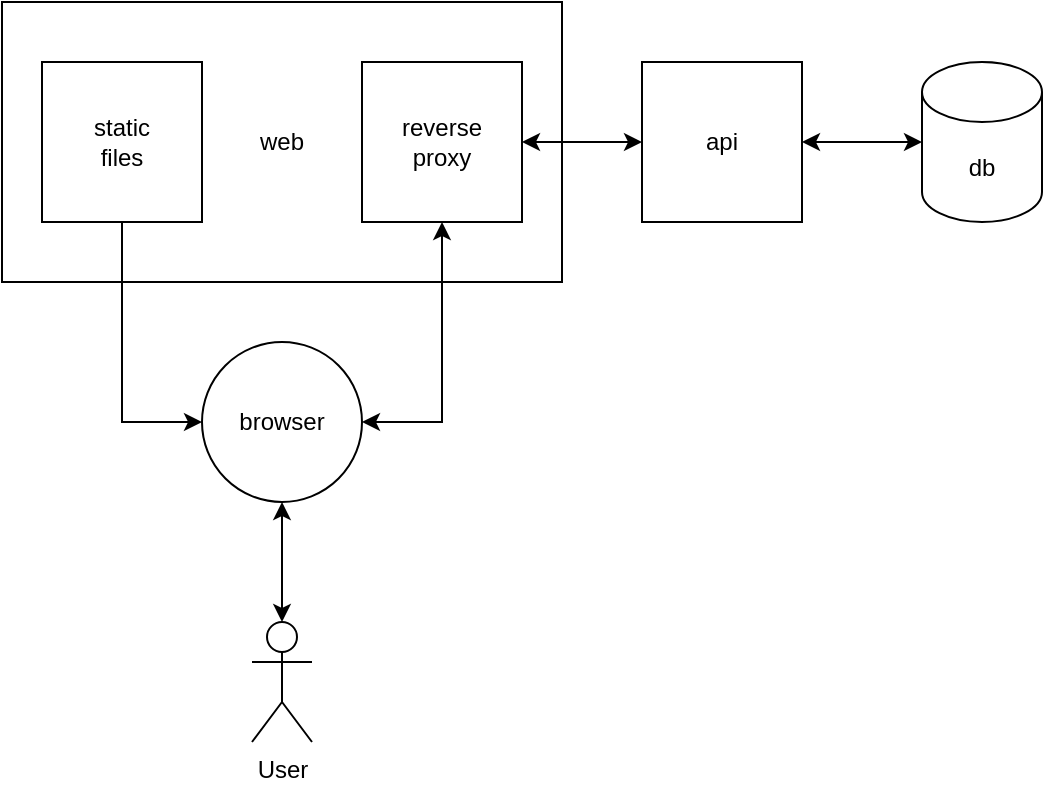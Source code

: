 <mxfile version="21.1.2" type="device">
  <diagram id="RdpMyd1qopr11HlVXuFF" name="Page-1">
    <mxGraphModel dx="1221" dy="747" grid="1" gridSize="10" guides="1" tooltips="1" connect="1" arrows="1" fold="1" page="1" pageScale="1" pageWidth="850" pageHeight="1100" math="0" shadow="0">
      <root>
        <mxCell id="0" />
        <mxCell id="1" parent="0" />
        <mxCell id="8kJEMbcEcpmaVgAjO1pk-1" value="db" style="shape=cylinder3;whiteSpace=wrap;html=1;boundedLbl=1;backgroundOutline=1;size=15;" parent="1" vertex="1">
          <mxGeometry x="600" y="180" width="60" height="80" as="geometry" />
        </mxCell>
        <mxCell id="8kJEMbcEcpmaVgAjO1pk-2" value="api" style="whiteSpace=wrap;html=1;aspect=fixed;" parent="1" vertex="1">
          <mxGeometry x="460" y="180" width="80" height="80" as="geometry" />
        </mxCell>
        <mxCell id="8kJEMbcEcpmaVgAjO1pk-5" value="User" style="shape=umlActor;verticalLabelPosition=bottom;verticalAlign=top;html=1;outlineConnect=0;" parent="1" vertex="1">
          <mxGeometry x="265" y="460" width="30" height="60" as="geometry" />
        </mxCell>
        <mxCell id="8kJEMbcEcpmaVgAjO1pk-8" value="" style="endArrow=classic;startArrow=classic;html=1;rounded=0;entryX=0;entryY=0.5;entryDx=0;entryDy=0;entryPerimeter=0;exitX=1;exitY=0.5;exitDx=0;exitDy=0;" parent="1" source="8kJEMbcEcpmaVgAjO1pk-2" target="8kJEMbcEcpmaVgAjO1pk-1" edge="1">
          <mxGeometry width="50" height="50" relative="1" as="geometry">
            <mxPoint x="520" y="400" as="sourcePoint" />
            <mxPoint x="570" y="350" as="targetPoint" />
          </mxGeometry>
        </mxCell>
        <mxCell id="Cnmw4OZrBJx3GqHokMjz-4" value="web" style="rounded=0;whiteSpace=wrap;html=1;" vertex="1" parent="1">
          <mxGeometry x="140" y="150" width="280" height="140" as="geometry" />
        </mxCell>
        <mxCell id="8kJEMbcEcpmaVgAjO1pk-4" value="static&lt;br&gt;files" style="whiteSpace=wrap;html=1;aspect=fixed;" parent="1" vertex="1">
          <mxGeometry x="160" y="180" width="80" height="80" as="geometry" />
        </mxCell>
        <mxCell id="Cnmw4OZrBJx3GqHokMjz-2" value="reverse&lt;br&gt;proxy" style="whiteSpace=wrap;html=1;aspect=fixed;" vertex="1" parent="1">
          <mxGeometry x="320" y="180" width="80" height="80" as="geometry" />
        </mxCell>
        <mxCell id="Cnmw4OZrBJx3GqHokMjz-5" value="" style="endArrow=classic;startArrow=classic;html=1;rounded=0;exitX=1;exitY=0.5;exitDx=0;exitDy=0;entryX=0;entryY=0.5;entryDx=0;entryDy=0;" edge="1" parent="1" source="Cnmw4OZrBJx3GqHokMjz-2" target="8kJEMbcEcpmaVgAjO1pk-2">
          <mxGeometry width="50" height="50" relative="1" as="geometry">
            <mxPoint x="400" y="290" as="sourcePoint" />
            <mxPoint x="450" y="240" as="targetPoint" />
          </mxGeometry>
        </mxCell>
        <mxCell id="Cnmw4OZrBJx3GqHokMjz-6" value="browser" style="ellipse;whiteSpace=wrap;html=1;aspect=fixed;" vertex="1" parent="1">
          <mxGeometry x="240" y="320" width="80" height="80" as="geometry" />
        </mxCell>
        <mxCell id="Cnmw4OZrBJx3GqHokMjz-7" value="" style="endArrow=classic;startArrow=classic;html=1;rounded=0;entryX=0.5;entryY=1;entryDx=0;entryDy=0;" edge="1" parent="1" source="8kJEMbcEcpmaVgAjO1pk-5" target="Cnmw4OZrBJx3GqHokMjz-6">
          <mxGeometry width="50" height="50" relative="1" as="geometry">
            <mxPoint x="400" y="290" as="sourcePoint" />
            <mxPoint x="450" y="240" as="targetPoint" />
          </mxGeometry>
        </mxCell>
        <mxCell id="Cnmw4OZrBJx3GqHokMjz-9" value="" style="endArrow=classic;startArrow=classic;html=1;rounded=0;exitX=1;exitY=0.5;exitDx=0;exitDy=0;entryX=0.5;entryY=1;entryDx=0;entryDy=0;" edge="1" parent="1" source="Cnmw4OZrBJx3GqHokMjz-6" target="Cnmw4OZrBJx3GqHokMjz-2">
          <mxGeometry width="50" height="50" relative="1" as="geometry">
            <mxPoint x="400" y="290" as="sourcePoint" />
            <mxPoint x="450" y="240" as="targetPoint" />
            <Array as="points">
              <mxPoint x="360" y="360" />
            </Array>
          </mxGeometry>
        </mxCell>
        <mxCell id="Cnmw4OZrBJx3GqHokMjz-10" value="" style="endArrow=classic;html=1;rounded=0;entryX=0;entryY=0.5;entryDx=0;entryDy=0;exitX=0.5;exitY=1;exitDx=0;exitDy=0;" edge="1" parent="1" source="8kJEMbcEcpmaVgAjO1pk-4" target="Cnmw4OZrBJx3GqHokMjz-6">
          <mxGeometry width="50" height="50" relative="1" as="geometry">
            <mxPoint x="400" y="290" as="sourcePoint" />
            <mxPoint x="450" y="240" as="targetPoint" />
            <Array as="points">
              <mxPoint x="200" y="360" />
            </Array>
          </mxGeometry>
        </mxCell>
      </root>
    </mxGraphModel>
  </diagram>
</mxfile>
